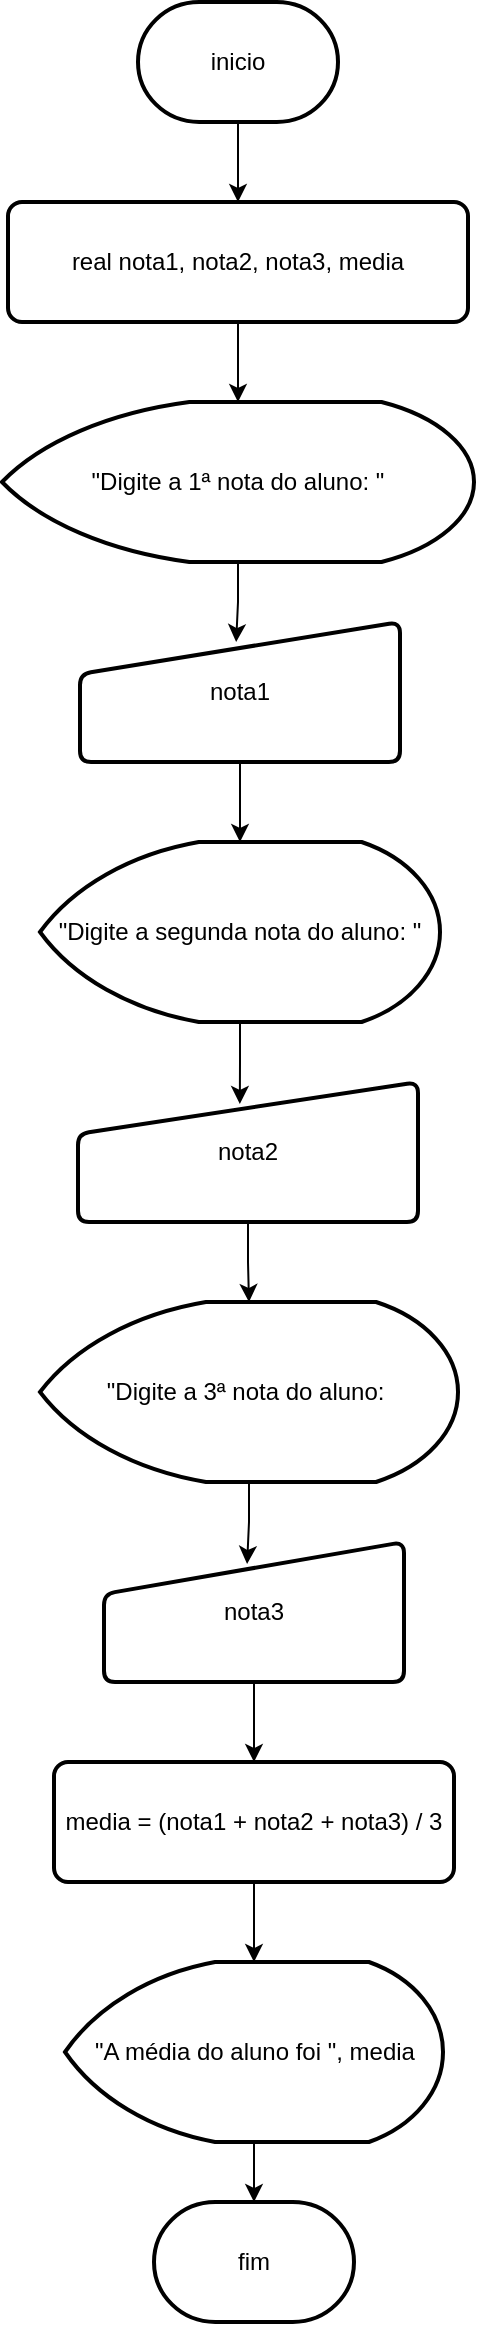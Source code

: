 <mxfile version="28.2.7">
  <diagram name="Página-1" id="--JoOMGT0TgeAa2JgI59">
    <mxGraphModel dx="1507" dy="660" grid="1" gridSize="10" guides="1" tooltips="1" connect="1" arrows="1" fold="1" page="1" pageScale="1" pageWidth="827" pageHeight="1169" math="0" shadow="0">
      <root>
        <mxCell id="0" />
        <mxCell id="1" parent="0" />
        <mxCell id="aJntInvGzr0CMX6a7zcA-4" value="" style="edgeStyle=orthogonalEdgeStyle;rounded=0;orthogonalLoop=1;jettySize=auto;html=1;" edge="1" parent="1" source="aJntInvGzr0CMX6a7zcA-1" target="aJntInvGzr0CMX6a7zcA-3">
          <mxGeometry relative="1" as="geometry" />
        </mxCell>
        <mxCell id="aJntInvGzr0CMX6a7zcA-1" value="inicio" style="strokeWidth=2;html=1;shape=mxgraph.flowchart.terminator;whiteSpace=wrap;" vertex="1" parent="1">
          <mxGeometry x="270" y="30" width="100" height="60" as="geometry" />
        </mxCell>
        <mxCell id="aJntInvGzr0CMX6a7zcA-6" value="" style="edgeStyle=orthogonalEdgeStyle;rounded=0;orthogonalLoop=1;jettySize=auto;html=1;" edge="1" parent="1" source="aJntInvGzr0CMX6a7zcA-3" target="aJntInvGzr0CMX6a7zcA-5">
          <mxGeometry relative="1" as="geometry" />
        </mxCell>
        <mxCell id="aJntInvGzr0CMX6a7zcA-3" value="real nota1, nota2, nota3, media" style="rounded=1;whiteSpace=wrap;html=1;absoluteArcSize=1;arcSize=14;strokeWidth=2;" vertex="1" parent="1">
          <mxGeometry x="205" y="130" width="230" height="60" as="geometry" />
        </mxCell>
        <mxCell id="aJntInvGzr0CMX6a7zcA-5" value="&quot;Digite a 1ª nota do aluno: &quot;" style="strokeWidth=2;html=1;shape=mxgraph.flowchart.display;whiteSpace=wrap;" vertex="1" parent="1">
          <mxGeometry x="202" y="230" width="236" height="80" as="geometry" />
        </mxCell>
        <mxCell id="aJntInvGzr0CMX6a7zcA-11" value="" style="edgeStyle=orthogonalEdgeStyle;rounded=0;orthogonalLoop=1;jettySize=auto;html=1;" edge="1" parent="1" source="aJntInvGzr0CMX6a7zcA-7" target="aJntInvGzr0CMX6a7zcA-10">
          <mxGeometry relative="1" as="geometry" />
        </mxCell>
        <mxCell id="aJntInvGzr0CMX6a7zcA-7" value="nota1" style="html=1;strokeWidth=2;shape=manualInput;whiteSpace=wrap;rounded=1;size=26;arcSize=11;" vertex="1" parent="1">
          <mxGeometry x="241" y="340" width="160" height="70" as="geometry" />
        </mxCell>
        <mxCell id="aJntInvGzr0CMX6a7zcA-9" style="edgeStyle=orthogonalEdgeStyle;rounded=0;orthogonalLoop=1;jettySize=auto;html=1;entryX=0.488;entryY=0.143;entryDx=0;entryDy=0;entryPerimeter=0;" edge="1" parent="1" source="aJntInvGzr0CMX6a7zcA-5" target="aJntInvGzr0CMX6a7zcA-7">
          <mxGeometry relative="1" as="geometry" />
        </mxCell>
        <mxCell id="aJntInvGzr0CMX6a7zcA-10" value="&quot;Digite a segunda nota do aluno: &quot;" style="strokeWidth=2;html=1;shape=mxgraph.flowchart.display;whiteSpace=wrap;" vertex="1" parent="1">
          <mxGeometry x="221" y="450" width="200" height="90" as="geometry" />
        </mxCell>
        <mxCell id="aJntInvGzr0CMX6a7zcA-15" value="" style="edgeStyle=orthogonalEdgeStyle;rounded=0;orthogonalLoop=1;jettySize=auto;html=1;" edge="1" parent="1" source="aJntInvGzr0CMX6a7zcA-12" target="aJntInvGzr0CMX6a7zcA-14">
          <mxGeometry relative="1" as="geometry" />
        </mxCell>
        <mxCell id="aJntInvGzr0CMX6a7zcA-12" value="nota2" style="html=1;strokeWidth=2;shape=manualInput;whiteSpace=wrap;rounded=1;size=26;arcSize=11;" vertex="1" parent="1">
          <mxGeometry x="240" y="570" width="170" height="70" as="geometry" />
        </mxCell>
        <mxCell id="aJntInvGzr0CMX6a7zcA-13" style="edgeStyle=orthogonalEdgeStyle;rounded=0;orthogonalLoop=1;jettySize=auto;html=1;entryX=0.476;entryY=0.157;entryDx=0;entryDy=0;entryPerimeter=0;" edge="1" parent="1" source="aJntInvGzr0CMX6a7zcA-10" target="aJntInvGzr0CMX6a7zcA-12">
          <mxGeometry relative="1" as="geometry" />
        </mxCell>
        <mxCell id="aJntInvGzr0CMX6a7zcA-14" value="&quot;Digite a 3ª nota do aluno:&amp;nbsp;" style="strokeWidth=2;html=1;shape=mxgraph.flowchart.display;whiteSpace=wrap;" vertex="1" parent="1">
          <mxGeometry x="221" y="680" width="209" height="90" as="geometry" />
        </mxCell>
        <mxCell id="aJntInvGzr0CMX6a7zcA-19" style="edgeStyle=orthogonalEdgeStyle;rounded=0;orthogonalLoop=1;jettySize=auto;html=1;entryX=0.5;entryY=0;entryDx=0;entryDy=0;" edge="1" parent="1" source="aJntInvGzr0CMX6a7zcA-16" target="aJntInvGzr0CMX6a7zcA-18">
          <mxGeometry relative="1" as="geometry" />
        </mxCell>
        <mxCell id="aJntInvGzr0CMX6a7zcA-16" value="nota3" style="html=1;strokeWidth=2;shape=manualInput;whiteSpace=wrap;rounded=1;size=26;arcSize=11;" vertex="1" parent="1">
          <mxGeometry x="253" y="800" width="150" height="70" as="geometry" />
        </mxCell>
        <mxCell id="aJntInvGzr0CMX6a7zcA-17" style="edgeStyle=orthogonalEdgeStyle;rounded=0;orthogonalLoop=1;jettySize=auto;html=1;entryX=0.477;entryY=0.157;entryDx=0;entryDy=0;entryPerimeter=0;" edge="1" parent="1" source="aJntInvGzr0CMX6a7zcA-14" target="aJntInvGzr0CMX6a7zcA-16">
          <mxGeometry relative="1" as="geometry" />
        </mxCell>
        <mxCell id="aJntInvGzr0CMX6a7zcA-21" value="" style="edgeStyle=orthogonalEdgeStyle;rounded=0;orthogonalLoop=1;jettySize=auto;html=1;" edge="1" parent="1" source="aJntInvGzr0CMX6a7zcA-18" target="aJntInvGzr0CMX6a7zcA-20">
          <mxGeometry relative="1" as="geometry" />
        </mxCell>
        <mxCell id="aJntInvGzr0CMX6a7zcA-18" value="media = (nota1 + nota2 + nota3) / 3" style="rounded=1;whiteSpace=wrap;html=1;absoluteArcSize=1;arcSize=14;strokeWidth=2;" vertex="1" parent="1">
          <mxGeometry x="228" y="910" width="200" height="60" as="geometry" />
        </mxCell>
        <mxCell id="aJntInvGzr0CMX6a7zcA-23" value="" style="edgeStyle=orthogonalEdgeStyle;rounded=0;orthogonalLoop=1;jettySize=auto;html=1;" edge="1" parent="1" source="aJntInvGzr0CMX6a7zcA-20" target="aJntInvGzr0CMX6a7zcA-22">
          <mxGeometry relative="1" as="geometry" />
        </mxCell>
        <mxCell id="aJntInvGzr0CMX6a7zcA-20" value="&quot;A média do aluno foi &quot;, media" style="strokeWidth=2;html=1;shape=mxgraph.flowchart.display;whiteSpace=wrap;" vertex="1" parent="1">
          <mxGeometry x="233.5" y="1010" width="189" height="90" as="geometry" />
        </mxCell>
        <mxCell id="aJntInvGzr0CMX6a7zcA-22" value="fim" style="strokeWidth=2;html=1;shape=mxgraph.flowchart.terminator;whiteSpace=wrap;" vertex="1" parent="1">
          <mxGeometry x="278" y="1130" width="100" height="60" as="geometry" />
        </mxCell>
      </root>
    </mxGraphModel>
  </diagram>
</mxfile>
